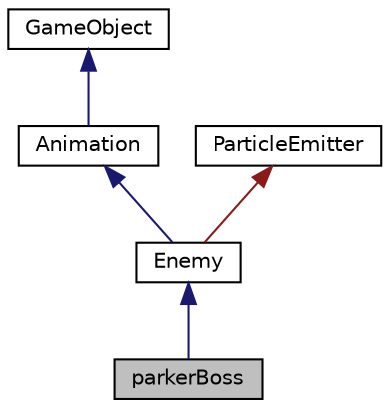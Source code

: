 digraph "parkerBoss"
{
  edge [fontname="Helvetica",fontsize="10",labelfontname="Helvetica",labelfontsize="10"];
  node [fontname="Helvetica",fontsize="10",shape=record];
  Node1 [label="parkerBoss",height=0.2,width=0.4,color="black", fillcolor="grey75", style="filled", fontcolor="black"];
  Node2 -> Node1 [dir="back",color="midnightblue",fontsize="10",style="solid",fontname="Helvetica"];
  Node2 [label="Enemy",height=0.2,width=0.4,color="black", fillcolor="white", style="filled",URL="$class_enemy.html",tooltip="The Enemy header file. "];
  Node3 -> Node2 [dir="back",color="midnightblue",fontsize="10",style="solid",fontname="Helvetica"];
  Node3 [label="Animation",height=0.2,width=0.4,color="black", fillcolor="white", style="filled",URL="$class_animation.html"];
  Node4 -> Node3 [dir="back",color="midnightblue",fontsize="10",style="solid",fontname="Helvetica"];
  Node4 [label="GameObject",height=0.2,width=0.4,color="black", fillcolor="white", style="filled",URL="$class_game_object.html",tooltip="The game object header file. "];
  Node5 -> Node2 [dir="back",color="firebrick4",fontsize="10",style="solid",fontname="Helvetica"];
  Node5 [label="ParticleEmitter",height=0.2,width=0.4,color="black", fillcolor="white", style="filled",URL="$class_particle_emitter.html"];
}
